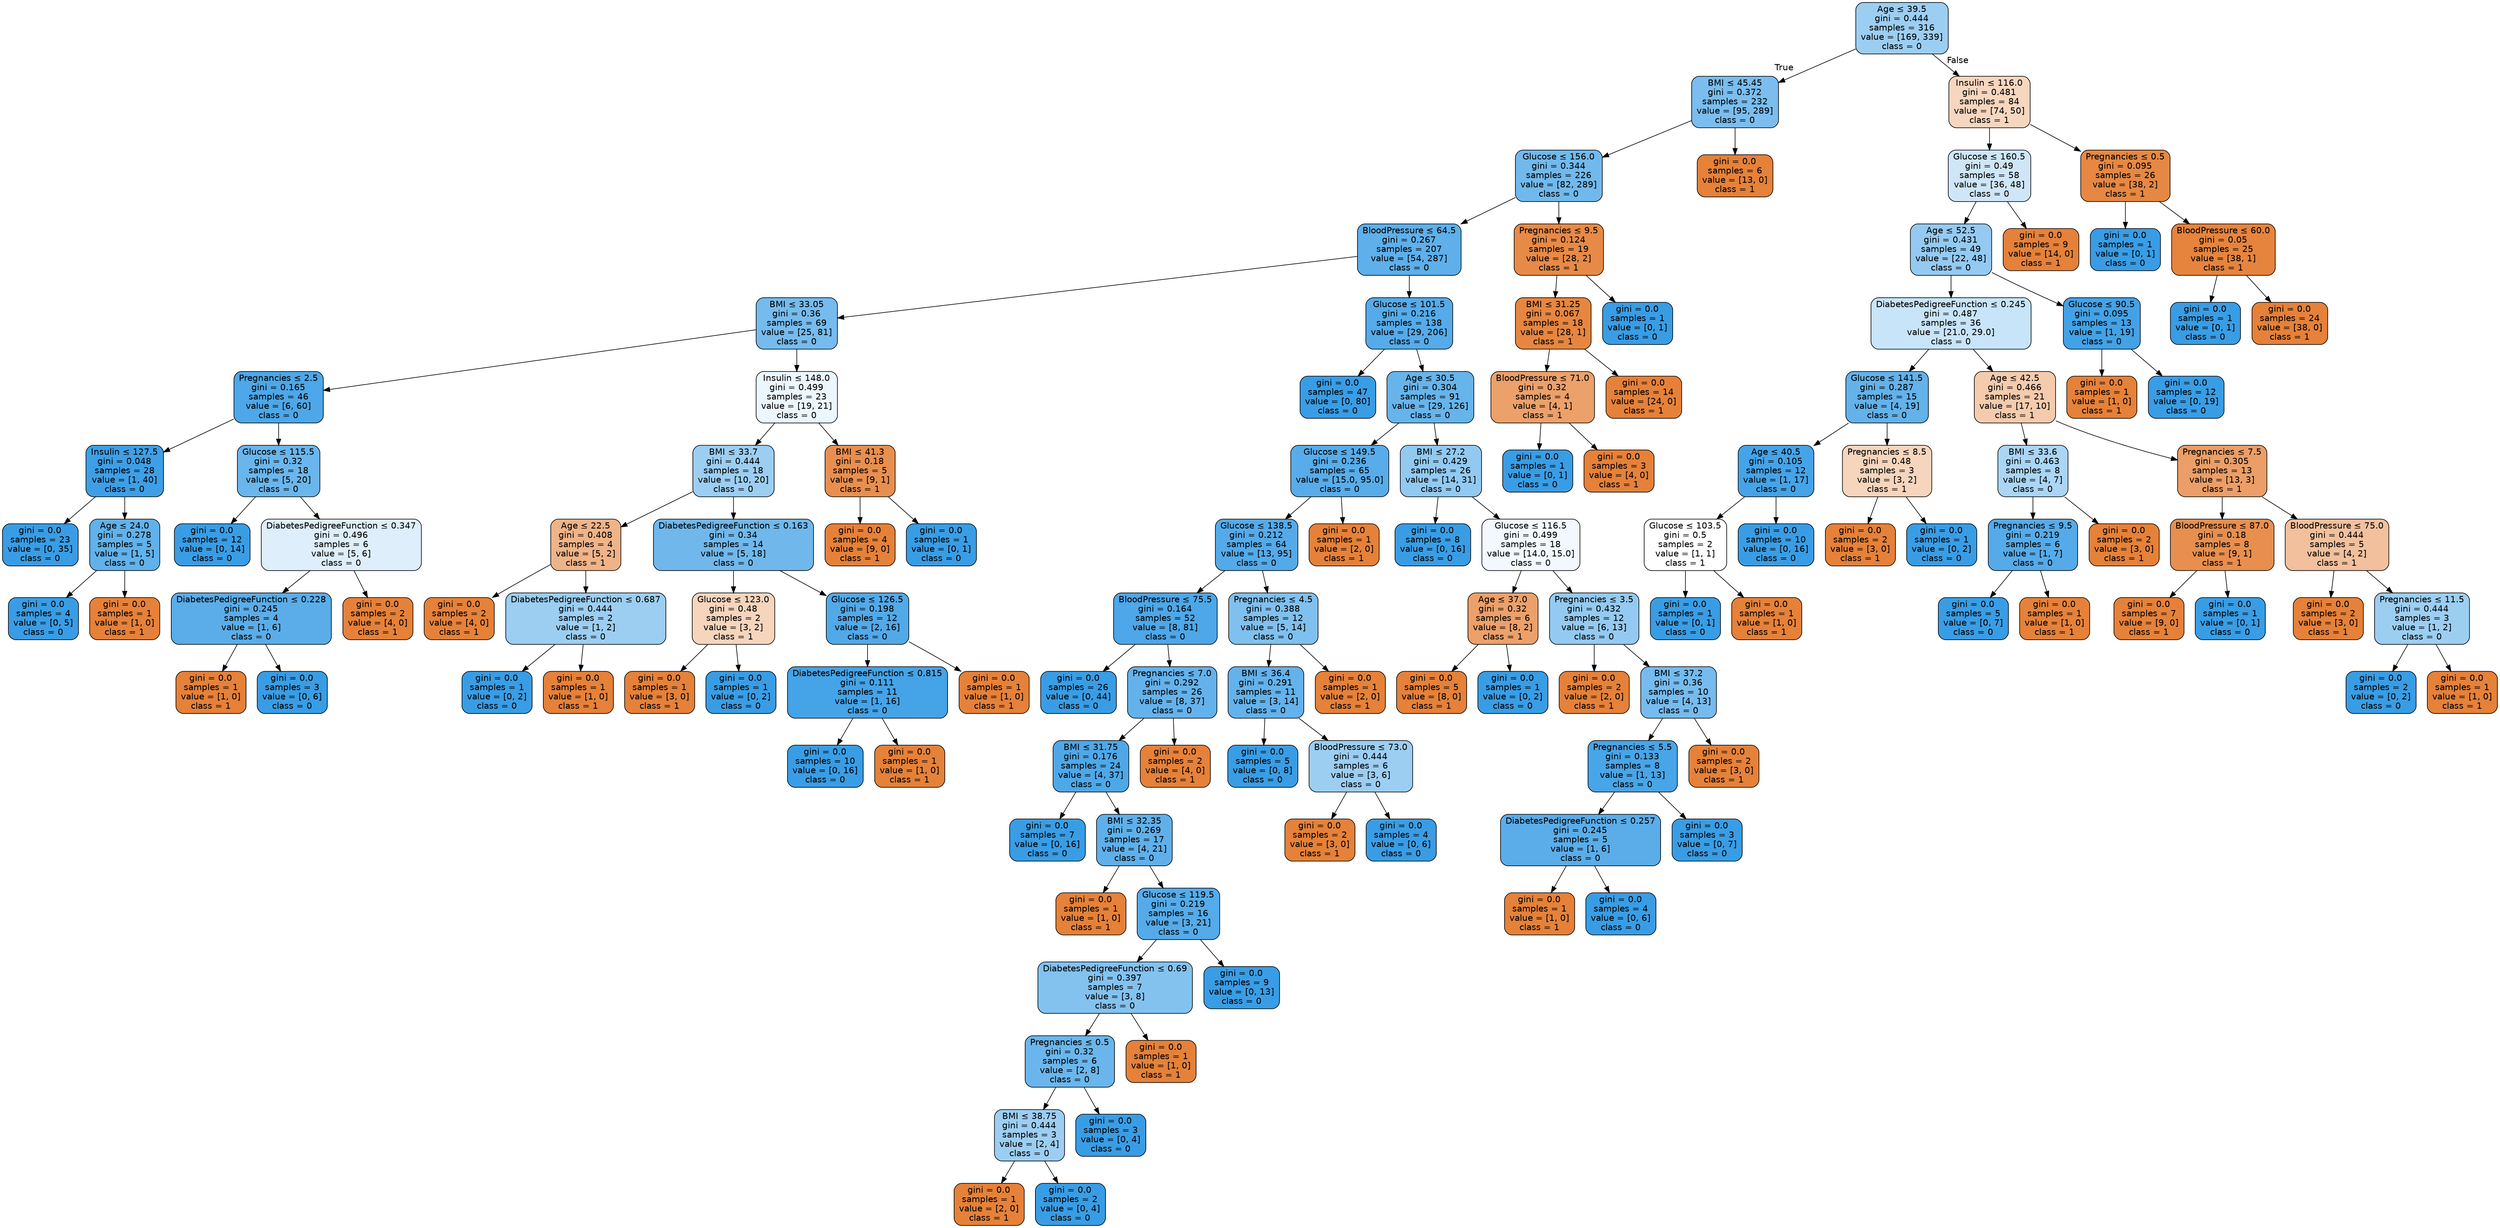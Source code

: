 digraph Tree {
node [shape=box, style="filled, rounded", color="black", fontname="helvetica"] ;
edge [fontname="helvetica"] ;
0 [label=<Age &le; 39.5<br/>gini = 0.444<br/>samples = 316<br/>value = [169, 339]<br/>class = 0>, fillcolor="#9ccef2"] ;
1 [label=<BMI &le; 45.45<br/>gini = 0.372<br/>samples = 232<br/>value = [95, 289]<br/>class = 0>, fillcolor="#7abdee"] ;
0 -> 1 [labeldistance=2.5, labelangle=45, headlabel="True"] ;
2 [label=<Glucose &le; 156.0<br/>gini = 0.344<br/>samples = 226<br/>value = [82, 289]<br/>class = 0>, fillcolor="#71b9ec"] ;
1 -> 2 ;
3 [label=<BloodPressure &le; 64.5<br/>gini = 0.267<br/>samples = 207<br/>value = [54, 287]<br/>class = 0>, fillcolor="#5eafea"] ;
2 -> 3 ;
4 [label=<BMI &le; 33.05<br/>gini = 0.36<br/>samples = 69<br/>value = [25, 81]<br/>class = 0>, fillcolor="#76bbed"] ;
3 -> 4 ;
5 [label=<Pregnancies &le; 2.5<br/>gini = 0.165<br/>samples = 46<br/>value = [6, 60]<br/>class = 0>, fillcolor="#4da7e8"] ;
4 -> 5 ;
6 [label=<Insulin &le; 127.5<br/>gini = 0.048<br/>samples = 28<br/>value = [1, 40]<br/>class = 0>, fillcolor="#3e9fe6"] ;
5 -> 6 ;
7 [label=<gini = 0.0<br/>samples = 23<br/>value = [0, 35]<br/>class = 0>, fillcolor="#399de5"] ;
6 -> 7 ;
8 [label=<Age &le; 24.0<br/>gini = 0.278<br/>samples = 5<br/>value = [1, 5]<br/>class = 0>, fillcolor="#61b1ea"] ;
6 -> 8 ;
9 [label=<gini = 0.0<br/>samples = 4<br/>value = [0, 5]<br/>class = 0>, fillcolor="#399de5"] ;
8 -> 9 ;
10 [label=<gini = 0.0<br/>samples = 1<br/>value = [1, 0]<br/>class = 1>, fillcolor="#e58139"] ;
8 -> 10 ;
11 [label=<Glucose &le; 115.5<br/>gini = 0.32<br/>samples = 18<br/>value = [5, 20]<br/>class = 0>, fillcolor="#6ab6ec"] ;
5 -> 11 ;
12 [label=<gini = 0.0<br/>samples = 12<br/>value = [0, 14]<br/>class = 0>, fillcolor="#399de5"] ;
11 -> 12 ;
13 [label=<DiabetesPedigreeFunction &le; 0.347<br/>gini = 0.496<br/>samples = 6<br/>value = [5, 6]<br/>class = 0>, fillcolor="#deeffb"] ;
11 -> 13 ;
14 [label=<DiabetesPedigreeFunction &le; 0.228<br/>gini = 0.245<br/>samples = 4<br/>value = [1, 6]<br/>class = 0>, fillcolor="#5aade9"] ;
13 -> 14 ;
15 [label=<gini = 0.0<br/>samples = 1<br/>value = [1, 0]<br/>class = 1>, fillcolor="#e58139"] ;
14 -> 15 ;
16 [label=<gini = 0.0<br/>samples = 3<br/>value = [0, 6]<br/>class = 0>, fillcolor="#399de5"] ;
14 -> 16 ;
17 [label=<gini = 0.0<br/>samples = 2<br/>value = [4, 0]<br/>class = 1>, fillcolor="#e58139"] ;
13 -> 17 ;
18 [label=<Insulin &le; 148.0<br/>gini = 0.499<br/>samples = 23<br/>value = [19, 21]<br/>class = 0>, fillcolor="#ecf6fd"] ;
4 -> 18 ;
19 [label=<BMI &le; 33.7<br/>gini = 0.444<br/>samples = 18<br/>value = [10, 20]<br/>class = 0>, fillcolor="#9ccef2"] ;
18 -> 19 ;
20 [label=<Age &le; 22.5<br/>gini = 0.408<br/>samples = 4<br/>value = [5, 2]<br/>class = 1>, fillcolor="#efb388"] ;
19 -> 20 ;
21 [label=<gini = 0.0<br/>samples = 2<br/>value = [4, 0]<br/>class = 1>, fillcolor="#e58139"] ;
20 -> 21 ;
22 [label=<DiabetesPedigreeFunction &le; 0.687<br/>gini = 0.444<br/>samples = 2<br/>value = [1, 2]<br/>class = 0>, fillcolor="#9ccef2"] ;
20 -> 22 ;
23 [label=<gini = 0.0<br/>samples = 1<br/>value = [0, 2]<br/>class = 0>, fillcolor="#399de5"] ;
22 -> 23 ;
24 [label=<gini = 0.0<br/>samples = 1<br/>value = [1, 0]<br/>class = 1>, fillcolor="#e58139"] ;
22 -> 24 ;
25 [label=<DiabetesPedigreeFunction &le; 0.163<br/>gini = 0.34<br/>samples = 14<br/>value = [5, 18]<br/>class = 0>, fillcolor="#70b8ec"] ;
19 -> 25 ;
26 [label=<Glucose &le; 123.0<br/>gini = 0.48<br/>samples = 2<br/>value = [3, 2]<br/>class = 1>, fillcolor="#f6d5bd"] ;
25 -> 26 ;
27 [label=<gini = 0.0<br/>samples = 1<br/>value = [3, 0]<br/>class = 1>, fillcolor="#e58139"] ;
26 -> 27 ;
28 [label=<gini = 0.0<br/>samples = 1<br/>value = [0, 2]<br/>class = 0>, fillcolor="#399de5"] ;
26 -> 28 ;
29 [label=<Glucose &le; 126.5<br/>gini = 0.198<br/>samples = 12<br/>value = [2, 16]<br/>class = 0>, fillcolor="#52a9e8"] ;
25 -> 29 ;
30 [label=<DiabetesPedigreeFunction &le; 0.815<br/>gini = 0.111<br/>samples = 11<br/>value = [1, 16]<br/>class = 0>, fillcolor="#45a3e7"] ;
29 -> 30 ;
31 [label=<gini = 0.0<br/>samples = 10<br/>value = [0, 16]<br/>class = 0>, fillcolor="#399de5"] ;
30 -> 31 ;
32 [label=<gini = 0.0<br/>samples = 1<br/>value = [1, 0]<br/>class = 1>, fillcolor="#e58139"] ;
30 -> 32 ;
33 [label=<gini = 0.0<br/>samples = 1<br/>value = [1, 0]<br/>class = 1>, fillcolor="#e58139"] ;
29 -> 33 ;
34 [label=<BMI &le; 41.3<br/>gini = 0.18<br/>samples = 5<br/>value = [9, 1]<br/>class = 1>, fillcolor="#e88f4f"] ;
18 -> 34 ;
35 [label=<gini = 0.0<br/>samples = 4<br/>value = [9, 0]<br/>class = 1>, fillcolor="#e58139"] ;
34 -> 35 ;
36 [label=<gini = 0.0<br/>samples = 1<br/>value = [0, 1]<br/>class = 0>, fillcolor="#399de5"] ;
34 -> 36 ;
37 [label=<Glucose &le; 101.5<br/>gini = 0.216<br/>samples = 138<br/>value = [29, 206]<br/>class = 0>, fillcolor="#55abe9"] ;
3 -> 37 ;
38 [label=<gini = 0.0<br/>samples = 47<br/>value = [0, 80]<br/>class = 0>, fillcolor="#399de5"] ;
37 -> 38 ;
39 [label=<Age &le; 30.5<br/>gini = 0.304<br/>samples = 91<br/>value = [29, 126]<br/>class = 0>, fillcolor="#67b4eb"] ;
37 -> 39 ;
40 [label=<Glucose &le; 149.5<br/>gini = 0.236<br/>samples = 65<br/>value = [15.0, 95.0]<br/>class = 0>, fillcolor="#58ace9"] ;
39 -> 40 ;
41 [label=<Glucose &le; 138.5<br/>gini = 0.212<br/>samples = 64<br/>value = [13, 95]<br/>class = 0>, fillcolor="#54aae9"] ;
40 -> 41 ;
42 [label=<BloodPressure &le; 75.5<br/>gini = 0.164<br/>samples = 52<br/>value = [8, 81]<br/>class = 0>, fillcolor="#4da7e8"] ;
41 -> 42 ;
43 [label=<gini = 0.0<br/>samples = 26<br/>value = [0, 44]<br/>class = 0>, fillcolor="#399de5"] ;
42 -> 43 ;
44 [label=<Pregnancies &le; 7.0<br/>gini = 0.292<br/>samples = 26<br/>value = [8, 37]<br/>class = 0>, fillcolor="#64b2eb"] ;
42 -> 44 ;
45 [label=<BMI &le; 31.75<br/>gini = 0.176<br/>samples = 24<br/>value = [4, 37]<br/>class = 0>, fillcolor="#4ea8e8"] ;
44 -> 45 ;
46 [label=<gini = 0.0<br/>samples = 7<br/>value = [0, 16]<br/>class = 0>, fillcolor="#399de5"] ;
45 -> 46 ;
47 [label=<BMI &le; 32.35<br/>gini = 0.269<br/>samples = 17<br/>value = [4, 21]<br/>class = 0>, fillcolor="#5fb0ea"] ;
45 -> 47 ;
48 [label=<gini = 0.0<br/>samples = 1<br/>value = [1, 0]<br/>class = 1>, fillcolor="#e58139"] ;
47 -> 48 ;
49 [label=<Glucose &le; 119.5<br/>gini = 0.219<br/>samples = 16<br/>value = [3, 21]<br/>class = 0>, fillcolor="#55abe9"] ;
47 -> 49 ;
50 [label=<DiabetesPedigreeFunction &le; 0.69<br/>gini = 0.397<br/>samples = 7<br/>value = [3, 8]<br/>class = 0>, fillcolor="#83c2ef"] ;
49 -> 50 ;
51 [label=<Pregnancies &le; 0.5<br/>gini = 0.32<br/>samples = 6<br/>value = [2, 8]<br/>class = 0>, fillcolor="#6ab6ec"] ;
50 -> 51 ;
52 [label=<BMI &le; 38.75<br/>gini = 0.444<br/>samples = 3<br/>value = [2, 4]<br/>class = 0>, fillcolor="#9ccef2"] ;
51 -> 52 ;
53 [label=<gini = 0.0<br/>samples = 1<br/>value = [2, 0]<br/>class = 1>, fillcolor="#e58139"] ;
52 -> 53 ;
54 [label=<gini = 0.0<br/>samples = 2<br/>value = [0, 4]<br/>class = 0>, fillcolor="#399de5"] ;
52 -> 54 ;
55 [label=<gini = 0.0<br/>samples = 3<br/>value = [0, 4]<br/>class = 0>, fillcolor="#399de5"] ;
51 -> 55 ;
56 [label=<gini = 0.0<br/>samples = 1<br/>value = [1, 0]<br/>class = 1>, fillcolor="#e58139"] ;
50 -> 56 ;
57 [label=<gini = 0.0<br/>samples = 9<br/>value = [0, 13]<br/>class = 0>, fillcolor="#399de5"] ;
49 -> 57 ;
58 [label=<gini = 0.0<br/>samples = 2<br/>value = [4, 0]<br/>class = 1>, fillcolor="#e58139"] ;
44 -> 58 ;
59 [label=<Pregnancies &le; 4.5<br/>gini = 0.388<br/>samples = 12<br/>value = [5, 14]<br/>class = 0>, fillcolor="#80c0ee"] ;
41 -> 59 ;
60 [label=<BMI &le; 36.4<br/>gini = 0.291<br/>samples = 11<br/>value = [3, 14]<br/>class = 0>, fillcolor="#63b2eb"] ;
59 -> 60 ;
61 [label=<gini = 0.0<br/>samples = 5<br/>value = [0, 8]<br/>class = 0>, fillcolor="#399de5"] ;
60 -> 61 ;
62 [label=<BloodPressure &le; 73.0<br/>gini = 0.444<br/>samples = 6<br/>value = [3, 6]<br/>class = 0>, fillcolor="#9ccef2"] ;
60 -> 62 ;
63 [label=<gini = 0.0<br/>samples = 2<br/>value = [3, 0]<br/>class = 1>, fillcolor="#e58139"] ;
62 -> 63 ;
64 [label=<gini = 0.0<br/>samples = 4<br/>value = [0, 6]<br/>class = 0>, fillcolor="#399de5"] ;
62 -> 64 ;
65 [label=<gini = 0.0<br/>samples = 1<br/>value = [2, 0]<br/>class = 1>, fillcolor="#e58139"] ;
59 -> 65 ;
66 [label=<gini = 0.0<br/>samples = 1<br/>value = [2, 0]<br/>class = 1>, fillcolor="#e58139"] ;
40 -> 66 ;
67 [label=<BMI &le; 27.2<br/>gini = 0.429<br/>samples = 26<br/>value = [14, 31]<br/>class = 0>, fillcolor="#92c9f1"] ;
39 -> 67 ;
68 [label=<gini = 0.0<br/>samples = 8<br/>value = [0, 16]<br/>class = 0>, fillcolor="#399de5"] ;
67 -> 68 ;
69 [label=<Glucose &le; 116.5<br/>gini = 0.499<br/>samples = 18<br/>value = [14.0, 15.0]<br/>class = 0>, fillcolor="#f2f8fd"] ;
67 -> 69 ;
70 [label=<Age &le; 37.0<br/>gini = 0.32<br/>samples = 6<br/>value = [8, 2]<br/>class = 1>, fillcolor="#eca06a"] ;
69 -> 70 ;
71 [label=<gini = 0.0<br/>samples = 5<br/>value = [8, 0]<br/>class = 1>, fillcolor="#e58139"] ;
70 -> 71 ;
72 [label=<gini = 0.0<br/>samples = 1<br/>value = [0, 2]<br/>class = 0>, fillcolor="#399de5"] ;
70 -> 72 ;
73 [label=<Pregnancies &le; 3.5<br/>gini = 0.432<br/>samples = 12<br/>value = [6, 13]<br/>class = 0>, fillcolor="#94caf1"] ;
69 -> 73 ;
74 [label=<gini = 0.0<br/>samples = 2<br/>value = [2, 0]<br/>class = 1>, fillcolor="#e58139"] ;
73 -> 74 ;
75 [label=<BMI &le; 37.2<br/>gini = 0.36<br/>samples = 10<br/>value = [4, 13]<br/>class = 0>, fillcolor="#76bbed"] ;
73 -> 75 ;
76 [label=<Pregnancies &le; 5.5<br/>gini = 0.133<br/>samples = 8<br/>value = [1, 13]<br/>class = 0>, fillcolor="#48a5e7"] ;
75 -> 76 ;
77 [label=<DiabetesPedigreeFunction &le; 0.257<br/>gini = 0.245<br/>samples = 5<br/>value = [1, 6]<br/>class = 0>, fillcolor="#5aade9"] ;
76 -> 77 ;
78 [label=<gini = 0.0<br/>samples = 1<br/>value = [1, 0]<br/>class = 1>, fillcolor="#e58139"] ;
77 -> 78 ;
79 [label=<gini = 0.0<br/>samples = 4<br/>value = [0, 6]<br/>class = 0>, fillcolor="#399de5"] ;
77 -> 79 ;
80 [label=<gini = 0.0<br/>samples = 3<br/>value = [0, 7]<br/>class = 0>, fillcolor="#399de5"] ;
76 -> 80 ;
81 [label=<gini = 0.0<br/>samples = 2<br/>value = [3, 0]<br/>class = 1>, fillcolor="#e58139"] ;
75 -> 81 ;
82 [label=<Pregnancies &le; 9.5<br/>gini = 0.124<br/>samples = 19<br/>value = [28, 2]<br/>class = 1>, fillcolor="#e78a47"] ;
2 -> 82 ;
83 [label=<BMI &le; 31.25<br/>gini = 0.067<br/>samples = 18<br/>value = [28, 1]<br/>class = 1>, fillcolor="#e68640"] ;
82 -> 83 ;
84 [label=<BloodPressure &le; 71.0<br/>gini = 0.32<br/>samples = 4<br/>value = [4, 1]<br/>class = 1>, fillcolor="#eca06a"] ;
83 -> 84 ;
85 [label=<gini = 0.0<br/>samples = 1<br/>value = [0, 1]<br/>class = 0>, fillcolor="#399de5"] ;
84 -> 85 ;
86 [label=<gini = 0.0<br/>samples = 3<br/>value = [4, 0]<br/>class = 1>, fillcolor="#e58139"] ;
84 -> 86 ;
87 [label=<gini = 0.0<br/>samples = 14<br/>value = [24, 0]<br/>class = 1>, fillcolor="#e58139"] ;
83 -> 87 ;
88 [label=<gini = 0.0<br/>samples = 1<br/>value = [0, 1]<br/>class = 0>, fillcolor="#399de5"] ;
82 -> 88 ;
89 [label=<gini = 0.0<br/>samples = 6<br/>value = [13, 0]<br/>class = 1>, fillcolor="#e58139"] ;
1 -> 89 ;
90 [label=<Insulin &le; 116.0<br/>gini = 0.481<br/>samples = 84<br/>value = [74, 50]<br/>class = 1>, fillcolor="#f7d6bf"] ;
0 -> 90 [labeldistance=2.5, labelangle=-45, headlabel="False"] ;
91 [label=<Glucose &le; 160.5<br/>gini = 0.49<br/>samples = 58<br/>value = [36, 48]<br/>class = 0>, fillcolor="#cee6f8"] ;
90 -> 91 ;
92 [label=<Age &le; 52.5<br/>gini = 0.431<br/>samples = 49<br/>value = [22, 48]<br/>class = 0>, fillcolor="#94caf1"] ;
91 -> 92 ;
93 [label=<DiabetesPedigreeFunction &le; 0.245<br/>gini = 0.487<br/>samples = 36<br/>value = [21.0, 29.0]<br/>class = 0>, fillcolor="#c8e4f8"] ;
92 -> 93 ;
94 [label=<Glucose &le; 141.5<br/>gini = 0.287<br/>samples = 15<br/>value = [4, 19]<br/>class = 0>, fillcolor="#63b2ea"] ;
93 -> 94 ;
95 [label=<Age &le; 40.5<br/>gini = 0.105<br/>samples = 12<br/>value = [1, 17]<br/>class = 0>, fillcolor="#45a3e7"] ;
94 -> 95 ;
96 [label=<Glucose &le; 103.5<br/>gini = 0.5<br/>samples = 2<br/>value = [1, 1]<br/>class = 1>, fillcolor="#ffffff"] ;
95 -> 96 ;
97 [label=<gini = 0.0<br/>samples = 1<br/>value = [0, 1]<br/>class = 0>, fillcolor="#399de5"] ;
96 -> 97 ;
98 [label=<gini = 0.0<br/>samples = 1<br/>value = [1, 0]<br/>class = 1>, fillcolor="#e58139"] ;
96 -> 98 ;
99 [label=<gini = 0.0<br/>samples = 10<br/>value = [0, 16]<br/>class = 0>, fillcolor="#399de5"] ;
95 -> 99 ;
100 [label=<Pregnancies &le; 8.5<br/>gini = 0.48<br/>samples = 3<br/>value = [3, 2]<br/>class = 1>, fillcolor="#f6d5bd"] ;
94 -> 100 ;
101 [label=<gini = 0.0<br/>samples = 2<br/>value = [3, 0]<br/>class = 1>, fillcolor="#e58139"] ;
100 -> 101 ;
102 [label=<gini = 0.0<br/>samples = 1<br/>value = [0, 2]<br/>class = 0>, fillcolor="#399de5"] ;
100 -> 102 ;
103 [label=<Age &le; 42.5<br/>gini = 0.466<br/>samples = 21<br/>value = [17, 10]<br/>class = 1>, fillcolor="#f4cbad"] ;
93 -> 103 ;
104 [label=<BMI &le; 33.6<br/>gini = 0.463<br/>samples = 8<br/>value = [4, 7]<br/>class = 0>, fillcolor="#aad5f4"] ;
103 -> 104 ;
105 [label=<Pregnancies &le; 9.5<br/>gini = 0.219<br/>samples = 6<br/>value = [1, 7]<br/>class = 0>, fillcolor="#55abe9"] ;
104 -> 105 ;
106 [label=<gini = 0.0<br/>samples = 5<br/>value = [0, 7]<br/>class = 0>, fillcolor="#399de5"] ;
105 -> 106 ;
107 [label=<gini = 0.0<br/>samples = 1<br/>value = [1, 0]<br/>class = 1>, fillcolor="#e58139"] ;
105 -> 107 ;
108 [label=<gini = 0.0<br/>samples = 2<br/>value = [3, 0]<br/>class = 1>, fillcolor="#e58139"] ;
104 -> 108 ;
109 [label=<Pregnancies &le; 7.5<br/>gini = 0.305<br/>samples = 13<br/>value = [13, 3]<br/>class = 1>, fillcolor="#eb9e67"] ;
103 -> 109 ;
110 [label=<BloodPressure &le; 87.0<br/>gini = 0.18<br/>samples = 8<br/>value = [9, 1]<br/>class = 1>, fillcolor="#e88f4f"] ;
109 -> 110 ;
111 [label=<gini = 0.0<br/>samples = 7<br/>value = [9, 0]<br/>class = 1>, fillcolor="#e58139"] ;
110 -> 111 ;
112 [label=<gini = 0.0<br/>samples = 1<br/>value = [0, 1]<br/>class = 0>, fillcolor="#399de5"] ;
110 -> 112 ;
113 [label=<BloodPressure &le; 75.0<br/>gini = 0.444<br/>samples = 5<br/>value = [4, 2]<br/>class = 1>, fillcolor="#f2c09c"] ;
109 -> 113 ;
114 [label=<gini = 0.0<br/>samples = 2<br/>value = [3, 0]<br/>class = 1>, fillcolor="#e58139"] ;
113 -> 114 ;
115 [label=<Pregnancies &le; 11.5<br/>gini = 0.444<br/>samples = 3<br/>value = [1, 2]<br/>class = 0>, fillcolor="#9ccef2"] ;
113 -> 115 ;
116 [label=<gini = 0.0<br/>samples = 2<br/>value = [0, 2]<br/>class = 0>, fillcolor="#399de5"] ;
115 -> 116 ;
117 [label=<gini = 0.0<br/>samples = 1<br/>value = [1, 0]<br/>class = 1>, fillcolor="#e58139"] ;
115 -> 117 ;
118 [label=<Glucose &le; 90.5<br/>gini = 0.095<br/>samples = 13<br/>value = [1, 19]<br/>class = 0>, fillcolor="#43a2e6"] ;
92 -> 118 ;
119 [label=<gini = 0.0<br/>samples = 1<br/>value = [1, 0]<br/>class = 1>, fillcolor="#e58139"] ;
118 -> 119 ;
120 [label=<gini = 0.0<br/>samples = 12<br/>value = [0, 19]<br/>class = 0>, fillcolor="#399de5"] ;
118 -> 120 ;
121 [label=<gini = 0.0<br/>samples = 9<br/>value = [14, 0]<br/>class = 1>, fillcolor="#e58139"] ;
91 -> 121 ;
122 [label=<Pregnancies &le; 0.5<br/>gini = 0.095<br/>samples = 26<br/>value = [38, 2]<br/>class = 1>, fillcolor="#e68843"] ;
90 -> 122 ;
123 [label=<gini = 0.0<br/>samples = 1<br/>value = [0, 1]<br/>class = 0>, fillcolor="#399de5"] ;
122 -> 123 ;
124 [label=<BloodPressure &le; 60.0<br/>gini = 0.05<br/>samples = 25<br/>value = [38, 1]<br/>class = 1>, fillcolor="#e6843e"] ;
122 -> 124 ;
125 [label=<gini = 0.0<br/>samples = 1<br/>value = [0, 1]<br/>class = 0>, fillcolor="#399de5"] ;
124 -> 125 ;
126 [label=<gini = 0.0<br/>samples = 24<br/>value = [38, 0]<br/>class = 1>, fillcolor="#e58139"] ;
124 -> 126 ;
}